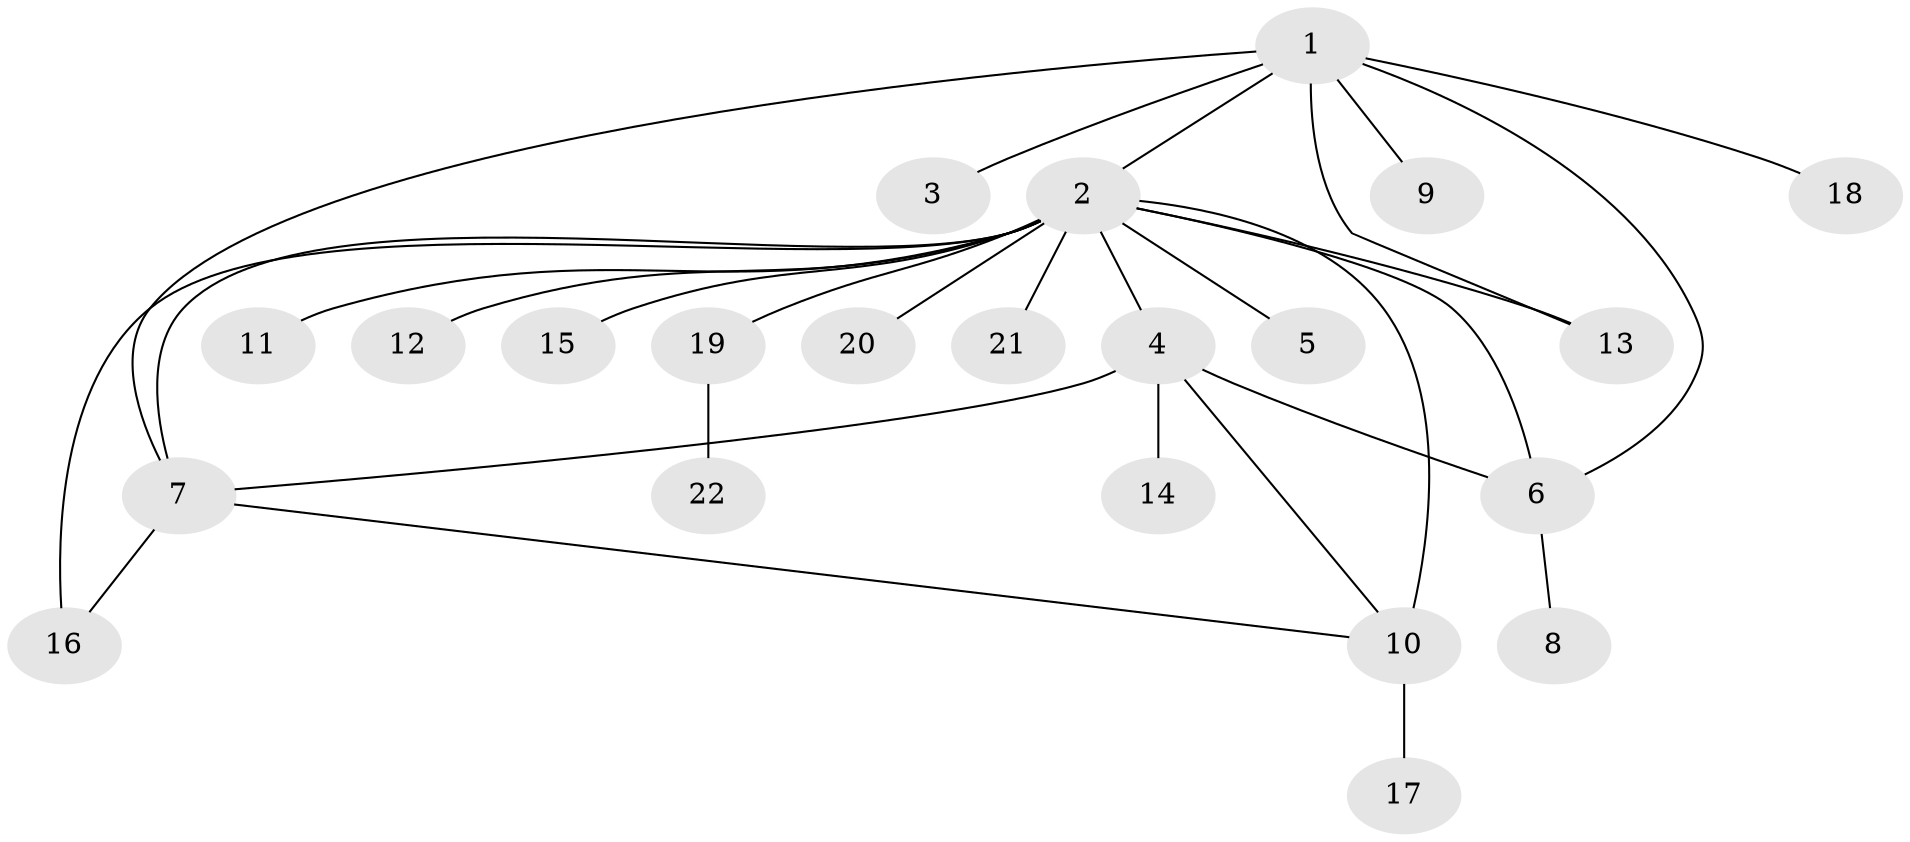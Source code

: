 // original degree distribution, {7: 0.03636363636363636, 5: 0.12727272727272726, 17: 0.01818181818181818, 1: 0.38181818181818183, 6: 0.05454545454545454, 10: 0.01818181818181818, 2: 0.2, 3: 0.07272727272727272, 11: 0.01818181818181818, 4: 0.07272727272727272}
// Generated by graph-tools (version 1.1) at 2025/50/03/04/25 22:50:44]
// undirected, 22 vertices, 29 edges
graph export_dot {
  node [color=gray90,style=filled];
  1;
  2;
  3;
  4;
  5;
  6;
  7;
  8;
  9;
  10;
  11;
  12;
  13;
  14;
  15;
  16;
  17;
  18;
  19;
  20;
  21;
  22;
  1 -- 2 [weight=1.0];
  1 -- 3 [weight=1.0];
  1 -- 6 [weight=1.0];
  1 -- 7 [weight=1.0];
  1 -- 9 [weight=1.0];
  1 -- 13 [weight=1.0];
  1 -- 18 [weight=1.0];
  2 -- 4 [weight=5.0];
  2 -- 5 [weight=1.0];
  2 -- 6 [weight=2.0];
  2 -- 7 [weight=2.0];
  2 -- 10 [weight=4.0];
  2 -- 11 [weight=1.0];
  2 -- 12 [weight=1.0];
  2 -- 13 [weight=3.0];
  2 -- 15 [weight=1.0];
  2 -- 16 [weight=5.0];
  2 -- 19 [weight=5.0];
  2 -- 20 [weight=1.0];
  2 -- 21 [weight=1.0];
  4 -- 6 [weight=1.0];
  4 -- 7 [weight=1.0];
  4 -- 10 [weight=1.0];
  4 -- 14 [weight=3.0];
  6 -- 8 [weight=1.0];
  7 -- 10 [weight=2.0];
  7 -- 16 [weight=1.0];
  10 -- 17 [weight=1.0];
  19 -- 22 [weight=1.0];
}
